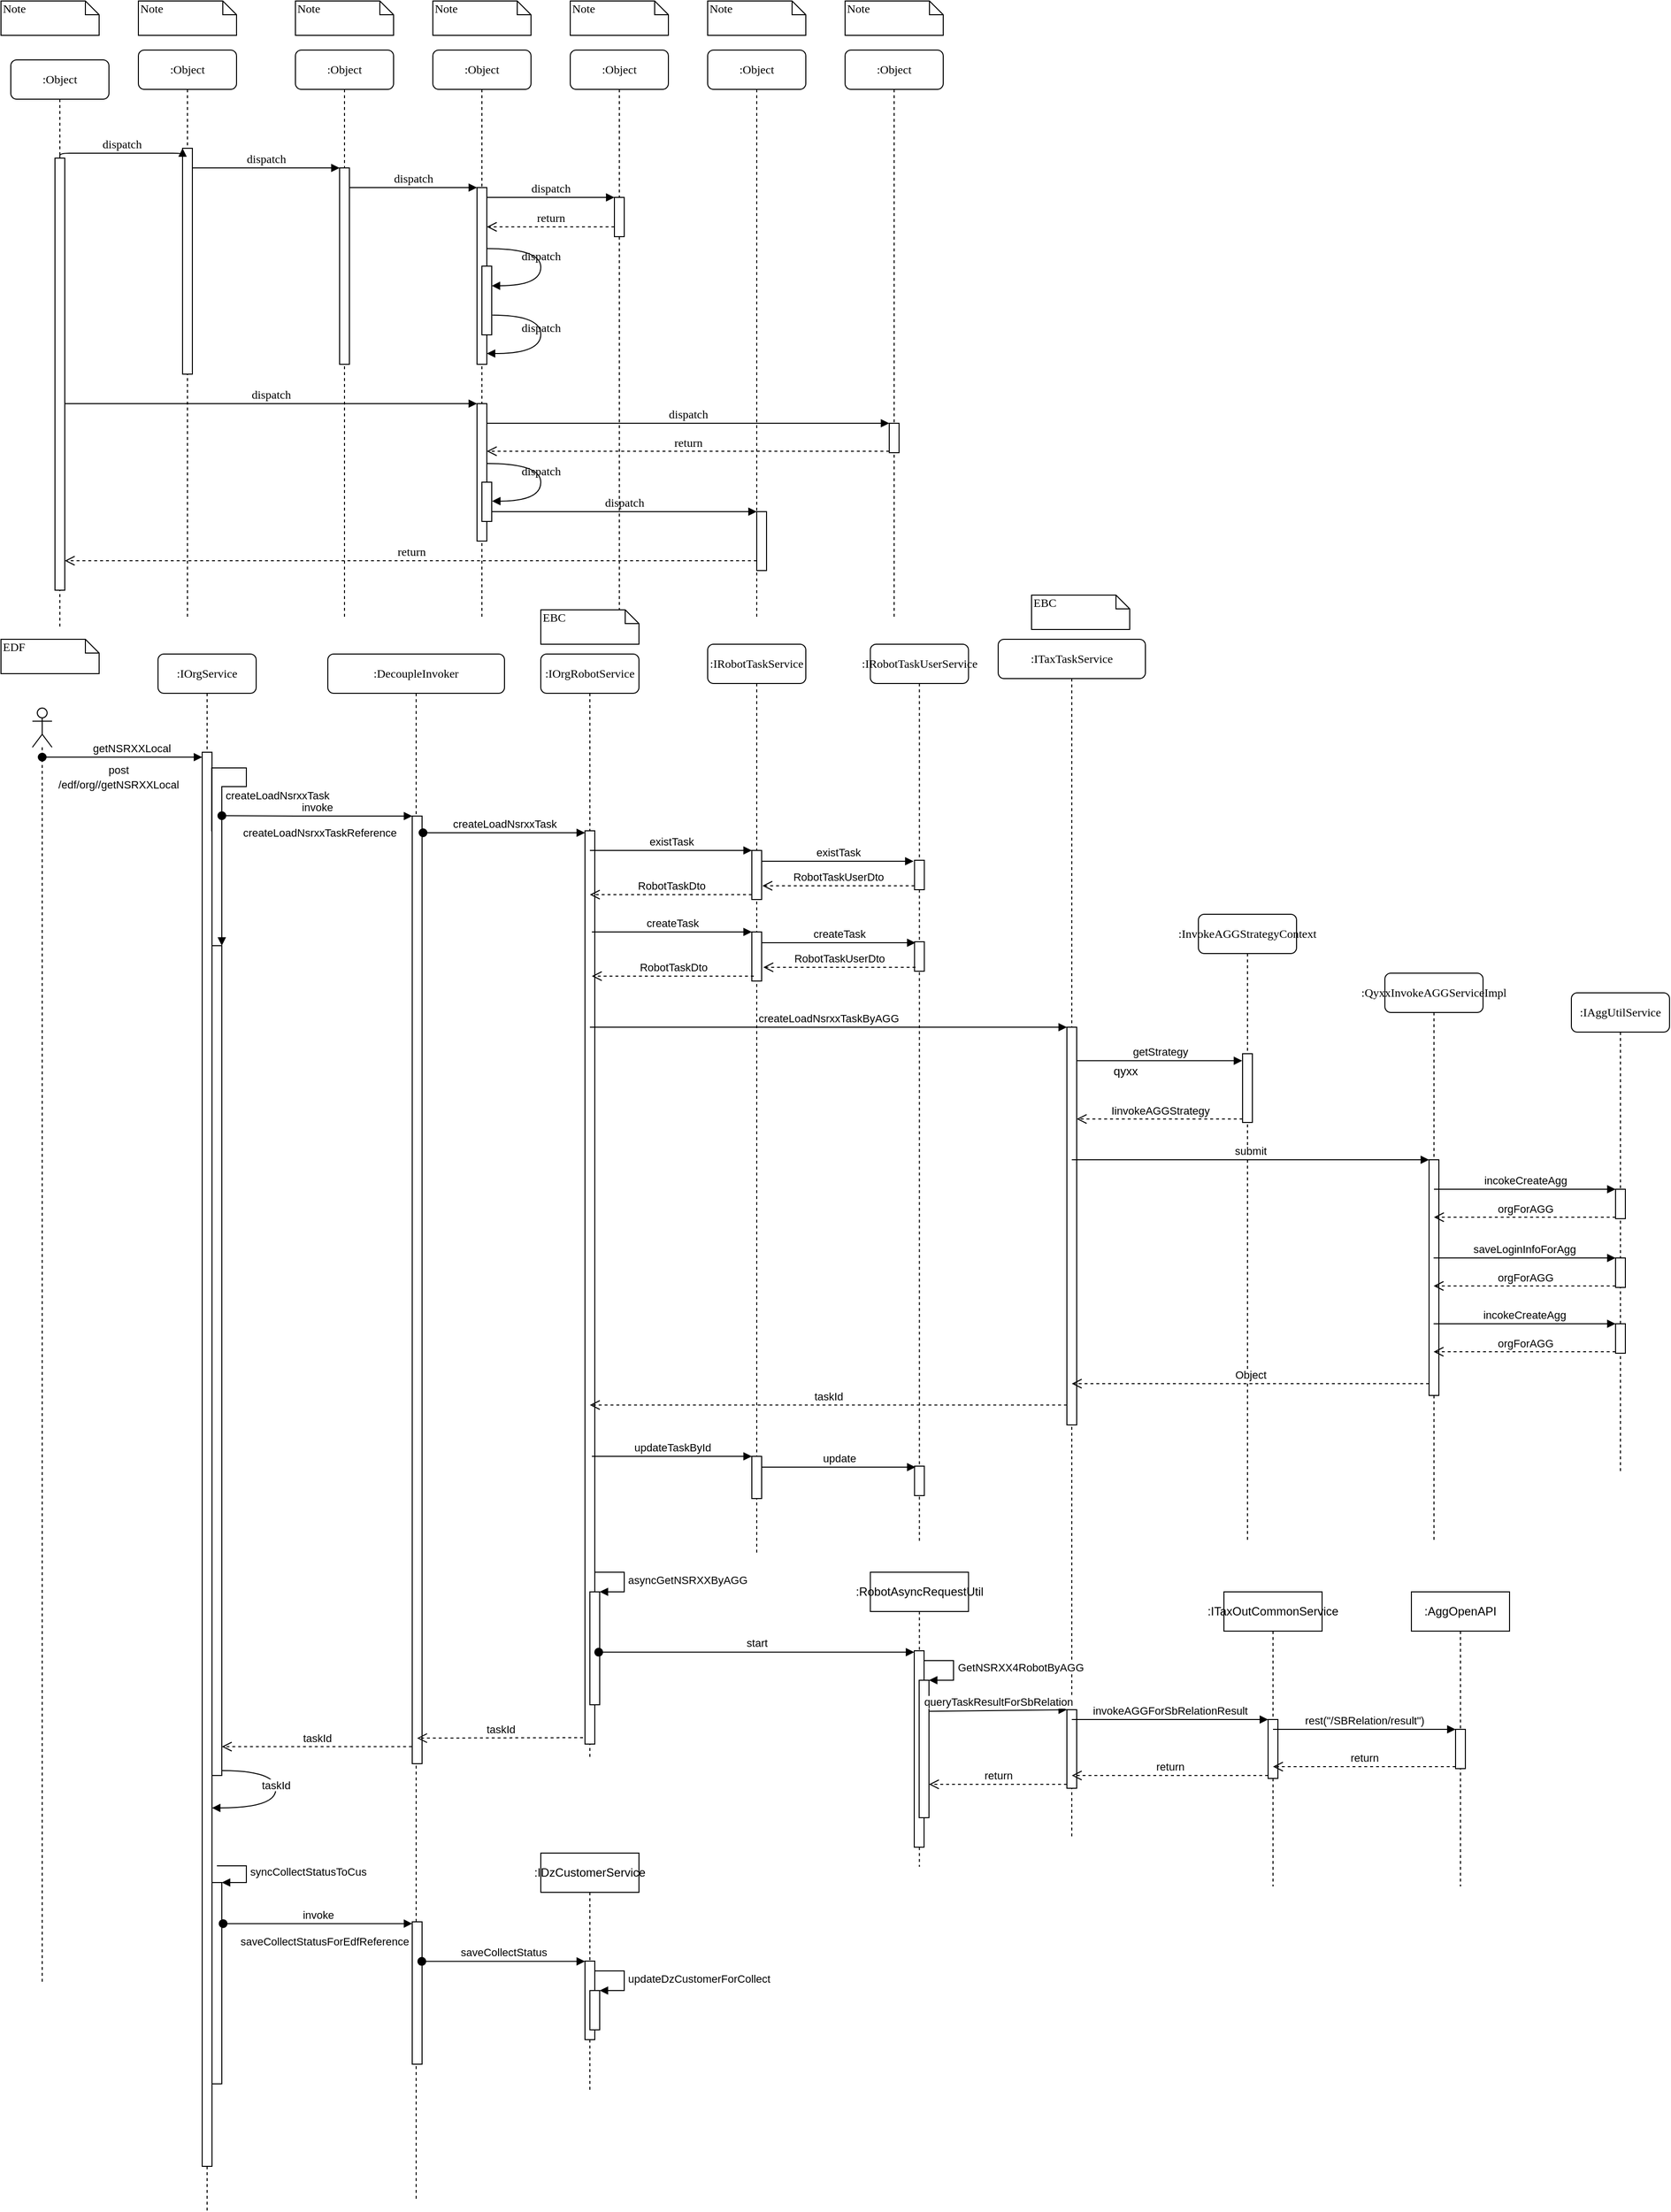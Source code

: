 <mxfile version="16.5.6" type="github">
  <diagram name="Page-1" id="13e1069c-82ec-6db2-03f1-153e76fe0fe0">
    <mxGraphModel dx="621" dy="341" grid="1" gridSize="10" guides="1" tooltips="1" connect="1" arrows="1" fold="1" page="1" pageScale="1" pageWidth="1100" pageHeight="850" background="none" math="0" shadow="0">
      <root>
        <mxCell id="0" />
        <mxCell id="1" parent="0" />
        <mxCell id="7baba1c4bc27f4b0-2" value=":Object" style="shape=umlLifeline;perimeter=lifelinePerimeter;whiteSpace=wrap;html=1;container=1;collapsible=0;recursiveResize=0;outlineConnect=0;rounded=1;shadow=0;comic=0;labelBackgroundColor=none;strokeWidth=1;fontFamily=Verdana;fontSize=12;align=center;" parent="1" vertex="1">
          <mxGeometry x="240" y="80" width="100" height="580" as="geometry" />
        </mxCell>
        <mxCell id="7baba1c4bc27f4b0-10" value="" style="html=1;points=[];perimeter=orthogonalPerimeter;rounded=0;shadow=0;comic=0;labelBackgroundColor=none;strokeWidth=1;fontFamily=Verdana;fontSize=12;align=center;" parent="7baba1c4bc27f4b0-2" vertex="1">
          <mxGeometry x="45" y="100" width="10" height="230" as="geometry" />
        </mxCell>
        <mxCell id="7baba1c4bc27f4b0-3" value=":Object" style="shape=umlLifeline;perimeter=lifelinePerimeter;whiteSpace=wrap;html=1;container=1;collapsible=0;recursiveResize=0;outlineConnect=0;rounded=1;shadow=0;comic=0;labelBackgroundColor=none;strokeWidth=1;fontFamily=Verdana;fontSize=12;align=center;" parent="1" vertex="1">
          <mxGeometry x="400" y="80" width="100" height="580" as="geometry" />
        </mxCell>
        <mxCell id="7baba1c4bc27f4b0-13" value="" style="html=1;points=[];perimeter=orthogonalPerimeter;rounded=0;shadow=0;comic=0;labelBackgroundColor=none;strokeWidth=1;fontFamily=Verdana;fontSize=12;align=center;" parent="7baba1c4bc27f4b0-3" vertex="1">
          <mxGeometry x="45" y="120" width="10" height="200" as="geometry" />
        </mxCell>
        <mxCell id="7baba1c4bc27f4b0-4" value=":Object" style="shape=umlLifeline;perimeter=lifelinePerimeter;whiteSpace=wrap;html=1;container=1;collapsible=0;recursiveResize=0;outlineConnect=0;rounded=1;shadow=0;comic=0;labelBackgroundColor=none;strokeWidth=1;fontFamily=Verdana;fontSize=12;align=center;" parent="1" vertex="1">
          <mxGeometry x="540" y="80" width="100" height="580" as="geometry" />
        </mxCell>
        <mxCell id="7baba1c4bc27f4b0-5" value=":Object" style="shape=umlLifeline;perimeter=lifelinePerimeter;whiteSpace=wrap;html=1;container=1;collapsible=0;recursiveResize=0;outlineConnect=0;rounded=1;shadow=0;comic=0;labelBackgroundColor=none;strokeWidth=1;fontFamily=Verdana;fontSize=12;align=center;" parent="1" vertex="1">
          <mxGeometry x="680" y="80" width="100" height="580" as="geometry" />
        </mxCell>
        <mxCell id="7baba1c4bc27f4b0-6" value=":Object" style="shape=umlLifeline;perimeter=lifelinePerimeter;whiteSpace=wrap;html=1;container=1;collapsible=0;recursiveResize=0;outlineConnect=0;rounded=1;shadow=0;comic=0;labelBackgroundColor=none;strokeWidth=1;fontFamily=Verdana;fontSize=12;align=center;" parent="1" vertex="1">
          <mxGeometry x="820" y="80" width="100" height="580" as="geometry" />
        </mxCell>
        <mxCell id="7baba1c4bc27f4b0-7" value=":Object" style="shape=umlLifeline;perimeter=lifelinePerimeter;whiteSpace=wrap;html=1;container=1;collapsible=0;recursiveResize=0;outlineConnect=0;rounded=1;shadow=0;comic=0;labelBackgroundColor=none;strokeWidth=1;fontFamily=Verdana;fontSize=12;align=center;" parent="1" vertex="1">
          <mxGeometry x="960" y="80" width="100" height="580" as="geometry" />
        </mxCell>
        <mxCell id="7baba1c4bc27f4b0-8" value=":Object" style="shape=umlLifeline;perimeter=lifelinePerimeter;whiteSpace=wrap;html=1;container=1;collapsible=0;recursiveResize=0;outlineConnect=0;rounded=1;shadow=0;comic=0;labelBackgroundColor=none;strokeWidth=1;fontFamily=Verdana;fontSize=12;align=center;" parent="1" vertex="1">
          <mxGeometry x="110" y="90" width="100" height="580" as="geometry" />
        </mxCell>
        <mxCell id="7baba1c4bc27f4b0-9" value="" style="html=1;points=[];perimeter=orthogonalPerimeter;rounded=0;shadow=0;comic=0;labelBackgroundColor=none;strokeWidth=1;fontFamily=Verdana;fontSize=12;align=center;" parent="7baba1c4bc27f4b0-8" vertex="1">
          <mxGeometry x="45" y="100" width="10" height="440" as="geometry" />
        </mxCell>
        <mxCell id="7baba1c4bc27f4b0-16" value="" style="html=1;points=[];perimeter=orthogonalPerimeter;rounded=0;shadow=0;comic=0;labelBackgroundColor=none;strokeWidth=1;fontFamily=Verdana;fontSize=12;align=center;" parent="1" vertex="1">
          <mxGeometry x="585" y="220" width="10" height="180" as="geometry" />
        </mxCell>
        <mxCell id="7baba1c4bc27f4b0-17" value="dispatch" style="html=1;verticalAlign=bottom;endArrow=block;labelBackgroundColor=none;fontFamily=Verdana;fontSize=12;edgeStyle=elbowEdgeStyle;elbow=vertical;" parent="1" source="7baba1c4bc27f4b0-13" target="7baba1c4bc27f4b0-16" edge="1">
          <mxGeometry relative="1" as="geometry">
            <mxPoint x="510" y="220" as="sourcePoint" />
            <Array as="points">
              <mxPoint x="460" y="220" />
            </Array>
          </mxGeometry>
        </mxCell>
        <mxCell id="7baba1c4bc27f4b0-19" value="" style="html=1;points=[];perimeter=orthogonalPerimeter;rounded=0;shadow=0;comic=0;labelBackgroundColor=none;strokeWidth=1;fontFamily=Verdana;fontSize=12;align=center;" parent="1" vertex="1">
          <mxGeometry x="725" y="230" width="10" height="40" as="geometry" />
        </mxCell>
        <mxCell id="7baba1c4bc27f4b0-20" value="dispatch" style="html=1;verticalAlign=bottom;endArrow=block;entryX=0;entryY=0;labelBackgroundColor=none;fontFamily=Verdana;fontSize=12;edgeStyle=elbowEdgeStyle;elbow=vertical;" parent="1" source="7baba1c4bc27f4b0-16" target="7baba1c4bc27f4b0-19" edge="1">
          <mxGeometry relative="1" as="geometry">
            <mxPoint x="650" y="230" as="sourcePoint" />
          </mxGeometry>
        </mxCell>
        <mxCell id="7baba1c4bc27f4b0-21" value="return" style="html=1;verticalAlign=bottom;endArrow=open;dashed=1;endSize=8;labelBackgroundColor=none;fontFamily=Verdana;fontSize=12;edgeStyle=elbowEdgeStyle;elbow=vertical;" parent="1" source="7baba1c4bc27f4b0-19" target="7baba1c4bc27f4b0-16" edge="1">
          <mxGeometry relative="1" as="geometry">
            <mxPoint x="650" y="306" as="targetPoint" />
            <Array as="points">
              <mxPoint x="670" y="260" />
              <mxPoint x="700" y="260" />
            </Array>
          </mxGeometry>
        </mxCell>
        <mxCell id="7baba1c4bc27f4b0-22" value="" style="html=1;points=[];perimeter=orthogonalPerimeter;rounded=0;shadow=0;comic=0;labelBackgroundColor=none;strokeWidth=1;fontFamily=Verdana;fontSize=12;align=center;" parent="1" vertex="1">
          <mxGeometry x="585" y="440" width="10" height="140" as="geometry" />
        </mxCell>
        <mxCell id="7baba1c4bc27f4b0-23" value="dispatch" style="html=1;verticalAlign=bottom;endArrow=block;entryX=0;entryY=0;labelBackgroundColor=none;fontFamily=Verdana;fontSize=12;" parent="1" source="7baba1c4bc27f4b0-9" target="7baba1c4bc27f4b0-22" edge="1">
          <mxGeometry relative="1" as="geometry">
            <mxPoint x="510" y="420" as="sourcePoint" />
          </mxGeometry>
        </mxCell>
        <mxCell id="7baba1c4bc27f4b0-25" value="" style="html=1;points=[];perimeter=orthogonalPerimeter;rounded=0;shadow=0;comic=0;labelBackgroundColor=none;strokeColor=#000000;strokeWidth=1;fillColor=#FFFFFF;fontFamily=Verdana;fontSize=12;fontColor=#000000;align=center;" parent="1" vertex="1">
          <mxGeometry x="1005" y="460" width="10" height="30" as="geometry" />
        </mxCell>
        <mxCell id="7baba1c4bc27f4b0-26" value="dispatch" style="html=1;verticalAlign=bottom;endArrow=block;entryX=0;entryY=0;labelBackgroundColor=none;fontFamily=Verdana;fontSize=12;" parent="1" source="7baba1c4bc27f4b0-22" target="7baba1c4bc27f4b0-25" edge="1">
          <mxGeometry relative="1" as="geometry">
            <mxPoint x="930" y="340" as="sourcePoint" />
          </mxGeometry>
        </mxCell>
        <mxCell id="7baba1c4bc27f4b0-27" value="return" style="html=1;verticalAlign=bottom;endArrow=open;dashed=1;endSize=8;exitX=0;exitY=0.95;labelBackgroundColor=none;fontFamily=Verdana;fontSize=12;" parent="1" source="7baba1c4bc27f4b0-25" target="7baba1c4bc27f4b0-22" edge="1">
          <mxGeometry relative="1" as="geometry">
            <mxPoint x="930" y="416" as="targetPoint" />
          </mxGeometry>
        </mxCell>
        <mxCell id="7baba1c4bc27f4b0-28" value="" style="html=1;points=[];perimeter=orthogonalPerimeter;rounded=0;shadow=0;comic=0;labelBackgroundColor=none;strokeWidth=1;fontFamily=Verdana;fontSize=12;align=center;" parent="1" vertex="1">
          <mxGeometry x="870" y="550" width="10" height="60" as="geometry" />
        </mxCell>
        <mxCell id="7baba1c4bc27f4b0-29" value="dispatch" style="html=1;verticalAlign=bottom;endArrow=block;entryX=0;entryY=0;labelBackgroundColor=none;fontFamily=Verdana;fontSize=12;edgeStyle=elbowEdgeStyle;elbow=vertical;" parent="1" source="7baba1c4bc27f4b0-37" target="7baba1c4bc27f4b0-28" edge="1">
          <mxGeometry relative="1" as="geometry">
            <mxPoint x="800" y="550" as="sourcePoint" />
          </mxGeometry>
        </mxCell>
        <mxCell id="7baba1c4bc27f4b0-30" value="return" style="html=1;verticalAlign=bottom;endArrow=open;dashed=1;endSize=8;labelBackgroundColor=none;fontFamily=Verdana;fontSize=12;edgeStyle=elbowEdgeStyle;elbow=vertical;" parent="1" source="7baba1c4bc27f4b0-28" target="7baba1c4bc27f4b0-9" edge="1">
          <mxGeometry relative="1" as="geometry">
            <mxPoint x="800" y="626" as="targetPoint" />
            <Array as="points">
              <mxPoint x="570" y="600" />
            </Array>
          </mxGeometry>
        </mxCell>
        <mxCell id="7baba1c4bc27f4b0-11" value="dispatch" style="html=1;verticalAlign=bottom;endArrow=block;entryX=0;entryY=0;labelBackgroundColor=none;fontFamily=Verdana;fontSize=12;edgeStyle=elbowEdgeStyle;elbow=vertical;" parent="1" source="7baba1c4bc27f4b0-9" target="7baba1c4bc27f4b0-10" edge="1">
          <mxGeometry relative="1" as="geometry">
            <mxPoint x="220" y="190" as="sourcePoint" />
          </mxGeometry>
        </mxCell>
        <mxCell id="7baba1c4bc27f4b0-14" value="dispatch" style="html=1;verticalAlign=bottom;endArrow=block;entryX=0;entryY=0;labelBackgroundColor=none;fontFamily=Verdana;fontSize=12;edgeStyle=elbowEdgeStyle;elbow=vertical;" parent="1" source="7baba1c4bc27f4b0-10" target="7baba1c4bc27f4b0-13" edge="1">
          <mxGeometry relative="1" as="geometry">
            <mxPoint x="370" y="200" as="sourcePoint" />
          </mxGeometry>
        </mxCell>
        <mxCell id="7baba1c4bc27f4b0-34" value="" style="html=1;points=[];perimeter=orthogonalPerimeter;rounded=0;shadow=0;comic=0;labelBackgroundColor=none;strokeWidth=1;fontFamily=Verdana;fontSize=12;align=center;" parent="1" vertex="1">
          <mxGeometry x="590" y="300" width="10" height="70" as="geometry" />
        </mxCell>
        <mxCell id="7baba1c4bc27f4b0-35" value="dispatch" style="html=1;verticalAlign=bottom;endArrow=block;labelBackgroundColor=none;fontFamily=Verdana;fontSize=12;elbow=vertical;edgeStyle=orthogonalEdgeStyle;curved=1;entryX=1;entryY=0.286;entryPerimeter=0;exitX=1.038;exitY=0.345;exitPerimeter=0;" parent="1" source="7baba1c4bc27f4b0-16" target="7baba1c4bc27f4b0-34" edge="1">
          <mxGeometry relative="1" as="geometry">
            <mxPoint x="465" y="230" as="sourcePoint" />
            <mxPoint x="595" y="230" as="targetPoint" />
            <Array as="points">
              <mxPoint x="650" y="282" />
              <mxPoint x="650" y="320" />
            </Array>
          </mxGeometry>
        </mxCell>
        <mxCell id="7baba1c4bc27f4b0-36" value="dispatch" style="html=1;verticalAlign=bottom;endArrow=block;labelBackgroundColor=none;fontFamily=Verdana;fontSize=12;elbow=vertical;edgeStyle=orthogonalEdgeStyle;curved=1;exitX=1.066;exitY=0.713;exitPerimeter=0;" parent="1" source="7baba1c4bc27f4b0-34" edge="1">
          <mxGeometry relative="1" as="geometry">
            <mxPoint x="610.333" y="350" as="sourcePoint" />
            <mxPoint x="595" y="389" as="targetPoint" />
            <Array as="points">
              <mxPoint x="650" y="350" />
              <mxPoint x="650" y="389" />
            </Array>
          </mxGeometry>
        </mxCell>
        <mxCell id="7baba1c4bc27f4b0-37" value="" style="html=1;points=[];perimeter=orthogonalPerimeter;rounded=0;shadow=0;comic=0;labelBackgroundColor=none;strokeWidth=1;fontFamily=Verdana;fontSize=12;align=center;" parent="1" vertex="1">
          <mxGeometry x="590" y="520" width="10" height="40" as="geometry" />
        </mxCell>
        <mxCell id="7baba1c4bc27f4b0-39" value="dispatch" style="html=1;verticalAlign=bottom;endArrow=block;labelBackgroundColor=none;fontFamily=Verdana;fontSize=12;elbow=vertical;edgeStyle=orthogonalEdgeStyle;curved=1;entryX=1;entryY=0.286;entryPerimeter=0;exitX=1.038;exitY=0.345;exitPerimeter=0;" parent="1" edge="1">
          <mxGeometry relative="1" as="geometry">
            <mxPoint x="595.333" y="501" as="sourcePoint" />
            <mxPoint x="600.333" y="539.333" as="targetPoint" />
            <Array as="points">
              <mxPoint x="650" y="501" />
              <mxPoint x="650" y="539" />
            </Array>
          </mxGeometry>
        </mxCell>
        <mxCell id="7baba1c4bc27f4b0-40" value="Note" style="shape=note;whiteSpace=wrap;html=1;size=14;verticalAlign=top;align=left;spacingTop=-6;rounded=0;shadow=0;comic=0;labelBackgroundColor=none;strokeWidth=1;fontFamily=Verdana;fontSize=12" parent="1" vertex="1">
          <mxGeometry x="100" y="30" width="100" height="35" as="geometry" />
        </mxCell>
        <mxCell id="7baba1c4bc27f4b0-41" value="Note" style="shape=note;whiteSpace=wrap;html=1;size=14;verticalAlign=top;align=left;spacingTop=-6;rounded=0;shadow=0;comic=0;labelBackgroundColor=none;strokeWidth=1;fontFamily=Verdana;fontSize=12" parent="1" vertex="1">
          <mxGeometry x="240" y="30" width="100" height="35" as="geometry" />
        </mxCell>
        <mxCell id="7baba1c4bc27f4b0-42" value="Note" style="shape=note;whiteSpace=wrap;html=1;size=14;verticalAlign=top;align=left;spacingTop=-6;rounded=0;shadow=0;comic=0;labelBackgroundColor=none;strokeWidth=1;fontFamily=Verdana;fontSize=12" parent="1" vertex="1">
          <mxGeometry x="400" y="30" width="100" height="35" as="geometry" />
        </mxCell>
        <mxCell id="7baba1c4bc27f4b0-43" value="Note" style="shape=note;whiteSpace=wrap;html=1;size=14;verticalAlign=top;align=left;spacingTop=-6;rounded=0;shadow=0;comic=0;labelBackgroundColor=none;strokeWidth=1;fontFamily=Verdana;fontSize=12" parent="1" vertex="1">
          <mxGeometry x="540" y="30" width="100" height="35" as="geometry" />
        </mxCell>
        <mxCell id="7baba1c4bc27f4b0-44" value="Note" style="shape=note;whiteSpace=wrap;html=1;size=14;verticalAlign=top;align=left;spacingTop=-6;rounded=0;shadow=0;comic=0;labelBackgroundColor=none;strokeWidth=1;fontFamily=Verdana;fontSize=12" parent="1" vertex="1">
          <mxGeometry x="680" y="30" width="100" height="35" as="geometry" />
        </mxCell>
        <mxCell id="7baba1c4bc27f4b0-45" value="Note" style="shape=note;whiteSpace=wrap;html=1;size=14;verticalAlign=top;align=left;spacingTop=-6;rounded=0;shadow=0;comic=0;labelBackgroundColor=none;strokeWidth=1;fontFamily=Verdana;fontSize=12" parent="1" vertex="1">
          <mxGeometry x="820" y="30" width="100" height="35" as="geometry" />
        </mxCell>
        <mxCell id="7baba1c4bc27f4b0-46" value="Note" style="shape=note;whiteSpace=wrap;html=1;size=14;verticalAlign=top;align=left;spacingTop=-6;rounded=0;shadow=0;comic=0;labelBackgroundColor=none;strokeWidth=1;fontFamily=Verdana;fontSize=12" parent="1" vertex="1">
          <mxGeometry x="960" y="30" width="100" height="35" as="geometry" />
        </mxCell>
        <mxCell id="ivkTq8XfYuDbO7q5Ro5L-1" value=":IOrgService" style="shape=umlLifeline;perimeter=lifelinePerimeter;whiteSpace=wrap;html=1;container=1;collapsible=0;recursiveResize=0;outlineConnect=0;rounded=1;shadow=0;comic=0;labelBackgroundColor=none;strokeWidth=1;fontFamily=Verdana;fontSize=12;align=center;" vertex="1" parent="1">
          <mxGeometry x="260" y="695" width="100" height="1585" as="geometry" />
        </mxCell>
        <mxCell id="ivkTq8XfYuDbO7q5Ro5L-4" value="" style="html=1;points=[];perimeter=orthogonalPerimeter;" vertex="1" parent="ivkTq8XfYuDbO7q5Ro5L-1">
          <mxGeometry x="45" y="100" width="10" height="1440" as="geometry" />
        </mxCell>
        <mxCell id="ivkTq8XfYuDbO7q5Ro5L-6" value="" style="html=1;points=[];perimeter=orthogonalPerimeter;" vertex="1" parent="ivkTq8XfYuDbO7q5Ro5L-1">
          <mxGeometry x="55" y="297" width="10" height="845" as="geometry" />
        </mxCell>
        <mxCell id="ivkTq8XfYuDbO7q5Ro5L-7" value="createLoadNsrxxTask" style="edgeStyle=orthogonalEdgeStyle;html=1;align=left;spacingLeft=2;endArrow=block;rounded=0;entryX=1;entryY=0;exitX=0.967;exitY=0.056;exitDx=0;exitDy=0;exitPerimeter=0;" edge="1" target="ivkTq8XfYuDbO7q5Ro5L-6" parent="ivkTq8XfYuDbO7q5Ro5L-1" source="ivkTq8XfYuDbO7q5Ro5L-4">
          <mxGeometry relative="1" as="geometry">
            <mxPoint x="60" y="115" as="sourcePoint" />
            <Array as="points">
              <mxPoint x="90" y="116" />
              <mxPoint x="90" y="135" />
            </Array>
          </mxGeometry>
        </mxCell>
        <mxCell id="ivkTq8XfYuDbO7q5Ro5L-94" value="&lt;span style=&quot;font-family: &amp;#34;helvetica&amp;#34; ; font-size: 11px ; background-color: rgb(255 , 255 , 255)&quot;&gt;taskId&lt;/span&gt;" style="html=1;verticalAlign=bottom;endArrow=block;labelBackgroundColor=none;fontFamily=Verdana;fontSize=12;elbow=vertical;edgeStyle=orthogonalEdgeStyle;curved=1;" edge="1" parent="ivkTq8XfYuDbO7q5Ro5L-1">
          <mxGeometry relative="1" as="geometry">
            <mxPoint x="65" y="1137.048" as="sourcePoint" />
            <mxPoint x="55" y="1175.048" as="targetPoint" />
            <Array as="points">
              <mxPoint x="120" y="1137" />
              <mxPoint x="120" y="1175" />
            </Array>
          </mxGeometry>
        </mxCell>
        <mxCell id="ivkTq8XfYuDbO7q5Ro5L-96" value="" style="html=1;points=[];perimeter=orthogonalPerimeter;" vertex="1" parent="ivkTq8XfYuDbO7q5Ro5L-1">
          <mxGeometry x="55" y="1251" width="10" height="205" as="geometry" />
        </mxCell>
        <mxCell id="ivkTq8XfYuDbO7q5Ro5L-97" value="syncCollectStatusToCus" style="edgeStyle=orthogonalEdgeStyle;html=1;align=left;spacingLeft=2;endArrow=block;rounded=0;entryX=1;entryY=0;" edge="1" target="ivkTq8XfYuDbO7q5Ro5L-96" parent="ivkTq8XfYuDbO7q5Ro5L-1">
          <mxGeometry relative="1" as="geometry">
            <mxPoint x="60" y="1234" as="sourcePoint" />
            <Array as="points">
              <mxPoint x="90" y="1234" />
              <mxPoint x="90" y="1251" />
            </Array>
          </mxGeometry>
        </mxCell>
        <mxCell id="ivkTq8XfYuDbO7q5Ro5L-3" value="" style="shape=umlLifeline;participant=umlActor;perimeter=lifelinePerimeter;whiteSpace=wrap;html=1;container=1;collapsible=0;recursiveResize=0;verticalAlign=top;spacingTop=36;outlineConnect=0;" vertex="1" parent="1">
          <mxGeometry x="132" y="750" width="20" height="1300" as="geometry" />
        </mxCell>
        <mxCell id="ivkTq8XfYuDbO7q5Ro5L-5" value="&lt;span style=&quot;font-size: 11px&quot;&gt;getNSRXXLocal&lt;/span&gt;" style="html=1;verticalAlign=bottom;startArrow=oval;endArrow=block;startSize=8;rounded=0;" edge="1" target="ivkTq8XfYuDbO7q5Ro5L-4" parent="1" source="ivkTq8XfYuDbO7q5Ro5L-3">
          <mxGeometry x="0.106" relative="1" as="geometry">
            <mxPoint x="245" y="795" as="sourcePoint" />
            <Array as="points">
              <mxPoint x="250" y="800" />
            </Array>
            <mxPoint x="1" as="offset" />
          </mxGeometry>
        </mxCell>
        <mxCell id="ivkTq8XfYuDbO7q5Ro5L-10" value=":DecoupleInvoker" style="shape=umlLifeline;perimeter=lifelinePerimeter;whiteSpace=wrap;html=1;container=1;collapsible=0;recursiveResize=0;outlineConnect=0;rounded=1;shadow=0;comic=0;labelBackgroundColor=none;strokeWidth=1;fontFamily=Verdana;fontSize=12;align=center;" vertex="1" parent="1">
          <mxGeometry x="433" y="695" width="180" height="1575" as="geometry" />
        </mxCell>
        <mxCell id="ivkTq8XfYuDbO7q5Ro5L-14" value="" style="html=1;points=[];perimeter=orthogonalPerimeter;" vertex="1" parent="ivkTq8XfYuDbO7q5Ro5L-10">
          <mxGeometry x="86" y="165" width="10" height="965" as="geometry" />
        </mxCell>
        <mxCell id="ivkTq8XfYuDbO7q5Ro5L-17" value="&lt;span style=&quot;font-family: &amp;#34;helvetica&amp;#34; ; font-size: 11px ; background-color: rgb(255 , 255 , 255)&quot;&gt;createLoadNsrxxTaskReference&lt;/span&gt;" style="text;html=1;strokeColor=none;fillColor=none;align=center;verticalAlign=middle;whiteSpace=wrap;rounded=0;" vertex="1" parent="ivkTq8XfYuDbO7q5Ro5L-10">
          <mxGeometry x="-38" y="172" width="60" height="20" as="geometry" />
        </mxCell>
        <mxCell id="ivkTq8XfYuDbO7q5Ro5L-103" value="" style="html=1;points=[];perimeter=orthogonalPerimeter;" vertex="1" parent="ivkTq8XfYuDbO7q5Ro5L-10">
          <mxGeometry x="86" y="1291" width="10" height="145" as="geometry" />
        </mxCell>
        <mxCell id="ivkTq8XfYuDbO7q5Ro5L-15" value="invoke" style="html=1;verticalAlign=bottom;startArrow=oval;endArrow=block;startSize=8;rounded=0;exitX=1.004;exitY=0.157;exitDx=0;exitDy=0;exitPerimeter=0;" edge="1" target="ivkTq8XfYuDbO7q5Ro5L-14" parent="1">
          <mxGeometry relative="1" as="geometry">
            <mxPoint x="325.04" y="859.625" as="sourcePoint" />
            <Array as="points">
              <mxPoint x="400" y="860" />
            </Array>
          </mxGeometry>
        </mxCell>
        <mxCell id="ivkTq8XfYuDbO7q5Ro5L-19" value="&lt;span style=&quot;font-family: &amp;#34;helvetica&amp;#34; ; font-size: 11px ; background-color: rgb(255 , 255 , 255)&quot;&gt;post /edf/org//getNSRXXLocal&lt;/span&gt;" style="text;html=1;strokeColor=none;fillColor=none;align=center;verticalAlign=middle;whiteSpace=wrap;rounded=0;" vertex="1" parent="1">
          <mxGeometry x="190" y="810" width="60" height="20" as="geometry" />
        </mxCell>
        <mxCell id="ivkTq8XfYuDbO7q5Ro5L-20" value="EDF" style="shape=note;whiteSpace=wrap;html=1;size=14;verticalAlign=top;align=left;spacingTop=-6;rounded=0;shadow=0;comic=0;labelBackgroundColor=none;strokeWidth=1;fontFamily=Verdana;fontSize=12" vertex="1" parent="1">
          <mxGeometry x="100" y="680" width="100" height="35" as="geometry" />
        </mxCell>
        <mxCell id="ivkTq8XfYuDbO7q5Ro5L-21" value=":IOrgRobotService" style="shape=umlLifeline;perimeter=lifelinePerimeter;whiteSpace=wrap;html=1;container=1;collapsible=0;recursiveResize=0;outlineConnect=0;rounded=1;shadow=0;comic=0;labelBackgroundColor=none;strokeWidth=1;fontFamily=Verdana;fontSize=12;align=center;" vertex="1" parent="1">
          <mxGeometry x="650" y="695" width="100" height="1125" as="geometry" />
        </mxCell>
        <mxCell id="ivkTq8XfYuDbO7q5Ro5L-25" value="" style="html=1;points=[];perimeter=orthogonalPerimeter;" vertex="1" parent="ivkTq8XfYuDbO7q5Ro5L-21">
          <mxGeometry x="45" y="180" width="10" height="930" as="geometry" />
        </mxCell>
        <mxCell id="ivkTq8XfYuDbO7q5Ro5L-112" value="" style="html=1;points=[];perimeter=orthogonalPerimeter;" vertex="1" parent="ivkTq8XfYuDbO7q5Ro5L-21">
          <mxGeometry x="50" y="955" width="10" height="115" as="geometry" />
        </mxCell>
        <mxCell id="ivkTq8XfYuDbO7q5Ro5L-113" value="asyncGetNSRXXByAGG" style="edgeStyle=orthogonalEdgeStyle;html=1;align=left;spacingLeft=2;endArrow=block;rounded=0;entryX=1;entryY=0;" edge="1" target="ivkTq8XfYuDbO7q5Ro5L-112" parent="ivkTq8XfYuDbO7q5Ro5L-21">
          <mxGeometry relative="1" as="geometry">
            <mxPoint x="55" y="935" as="sourcePoint" />
            <Array as="points">
              <mxPoint x="85" y="935" />
            </Array>
          </mxGeometry>
        </mxCell>
        <mxCell id="ivkTq8XfYuDbO7q5Ro5L-24" value="EBC" style="shape=note;whiteSpace=wrap;html=1;size=14;verticalAlign=top;align=left;spacingTop=-6;rounded=0;shadow=0;comic=0;labelBackgroundColor=none;strokeWidth=1;fontFamily=Verdana;fontSize=12" vertex="1" parent="1">
          <mxGeometry x="650" y="650" width="100" height="35" as="geometry" />
        </mxCell>
        <mxCell id="ivkTq8XfYuDbO7q5Ro5L-26" value="createLoadNsrxxTask" style="html=1;verticalAlign=bottom;startArrow=oval;endArrow=block;startSize=8;rounded=0;" edge="1" parent="1">
          <mxGeometry relative="1" as="geometry">
            <mxPoint x="530" y="877" as="sourcePoint" />
            <mxPoint x="695" y="877" as="targetPoint" />
          </mxGeometry>
        </mxCell>
        <mxCell id="ivkTq8XfYuDbO7q5Ro5L-27" value=":IRobotTaskService" style="shape=umlLifeline;perimeter=lifelinePerimeter;whiteSpace=wrap;html=1;container=1;collapsible=0;recursiveResize=0;outlineConnect=0;rounded=1;shadow=0;comic=0;labelBackgroundColor=none;strokeWidth=1;fontFamily=Verdana;fontSize=12;align=center;" vertex="1" parent="1">
          <mxGeometry x="820" y="685" width="100" height="925" as="geometry" />
        </mxCell>
        <mxCell id="ivkTq8XfYuDbO7q5Ro5L-29" value="" style="html=1;points=[];perimeter=orthogonalPerimeter;" vertex="1" parent="ivkTq8XfYuDbO7q5Ro5L-27">
          <mxGeometry x="45" y="210" width="10" height="50" as="geometry" />
        </mxCell>
        <mxCell id="ivkTq8XfYuDbO7q5Ro5L-31" value="RobotTaskDto" style="html=1;verticalAlign=bottom;endArrow=open;dashed=1;endSize=8;exitX=0;exitY=0.95;rounded=0;" edge="1" parent="ivkTq8XfYuDbO7q5Ro5L-27">
          <mxGeometry relative="1" as="geometry">
            <mxPoint x="-120" y="255" as="targetPoint" />
            <mxPoint x="45" y="255" as="sourcePoint" />
          </mxGeometry>
        </mxCell>
        <mxCell id="ivkTq8XfYuDbO7q5Ro5L-40" value="" style="html=1;points=[];perimeter=orthogonalPerimeter;" vertex="1" parent="ivkTq8XfYuDbO7q5Ro5L-27">
          <mxGeometry x="45" y="293" width="10" height="50" as="geometry" />
        </mxCell>
        <mxCell id="ivkTq8XfYuDbO7q5Ro5L-30" value="existTask" style="html=1;verticalAlign=bottom;endArrow=block;entryX=0;entryY=0;rounded=0;" edge="1" target="ivkTq8XfYuDbO7q5Ro5L-29" parent="1">
          <mxGeometry relative="1" as="geometry">
            <mxPoint x="700" y="895" as="sourcePoint" />
          </mxGeometry>
        </mxCell>
        <mxCell id="ivkTq8XfYuDbO7q5Ro5L-32" value=":IRobotTaskUserService" style="shape=umlLifeline;perimeter=lifelinePerimeter;whiteSpace=wrap;html=1;container=1;collapsible=0;recursiveResize=0;outlineConnect=0;rounded=1;shadow=0;comic=0;labelBackgroundColor=none;strokeWidth=1;fontFamily=Verdana;fontSize=12;align=center;" vertex="1" parent="1">
          <mxGeometry x="985.74" y="685" width="100" height="915" as="geometry" />
        </mxCell>
        <mxCell id="ivkTq8XfYuDbO7q5Ro5L-33" value="" style="html=1;points=[];perimeter=orthogonalPerimeter;" vertex="1" parent="ivkTq8XfYuDbO7q5Ro5L-32">
          <mxGeometry x="45" y="220" width="10" height="30" as="geometry" />
        </mxCell>
        <mxCell id="ivkTq8XfYuDbO7q5Ro5L-34" value="RobotTaskUserDto" style="html=1;verticalAlign=bottom;endArrow=open;dashed=1;endSize=8;exitX=0;exitY=0.95;rounded=0;entryX=0.944;entryY=0.813;entryDx=0;entryDy=0;entryPerimeter=0;" edge="1" parent="ivkTq8XfYuDbO7q5Ro5L-32">
          <mxGeometry relative="1" as="geometry">
            <mxPoint x="-110" y="246" as="targetPoint" />
            <mxPoint x="45" y="246" as="sourcePoint" />
          </mxGeometry>
        </mxCell>
        <mxCell id="ivkTq8XfYuDbO7q5Ro5L-43" value="" style="html=1;points=[];perimeter=orthogonalPerimeter;" vertex="1" parent="ivkTq8XfYuDbO7q5Ro5L-32">
          <mxGeometry x="45" y="303" width="10" height="30" as="geometry" />
        </mxCell>
        <mxCell id="ivkTq8XfYuDbO7q5Ro5L-86" value="" style="html=1;points=[];perimeter=orthogonalPerimeter;" vertex="1" parent="ivkTq8XfYuDbO7q5Ro5L-32">
          <mxGeometry x="-120.74" y="827" width="10" height="43" as="geometry" />
        </mxCell>
        <mxCell id="ivkTq8XfYuDbO7q5Ro5L-87" value="" style="html=1;points=[];perimeter=orthogonalPerimeter;" vertex="1" parent="ivkTq8XfYuDbO7q5Ro5L-32">
          <mxGeometry x="45" y="837" width="10" height="30" as="geometry" />
        </mxCell>
        <mxCell id="ivkTq8XfYuDbO7q5Ro5L-89" value="updateTaskById" style="html=1;verticalAlign=bottom;endArrow=block;entryX=0;entryY=0;rounded=0;" edge="1" parent="ivkTq8XfYuDbO7q5Ro5L-32" target="ivkTq8XfYuDbO7q5Ro5L-86">
          <mxGeometry relative="1" as="geometry">
            <mxPoint x="-283.74" y="827" as="sourcePoint" />
          </mxGeometry>
        </mxCell>
        <mxCell id="ivkTq8XfYuDbO7q5Ro5L-91" value="update" style="html=1;verticalAlign=bottom;endArrow=block;entryX=0;entryY=0;rounded=0;" edge="1" parent="ivkTq8XfYuDbO7q5Ro5L-32" source="ivkTq8XfYuDbO7q5Ro5L-86">
          <mxGeometry relative="1" as="geometry">
            <mxPoint x="-103.74" y="838" as="sourcePoint" />
            <mxPoint x="46.0" y="838" as="targetPoint" />
          </mxGeometry>
        </mxCell>
        <mxCell id="ivkTq8XfYuDbO7q5Ro5L-35" value="existTask" style="html=1;verticalAlign=bottom;endArrow=block;entryX=0;entryY=0;rounded=0;" edge="1" parent="1" source="ivkTq8XfYuDbO7q5Ro5L-29">
          <mxGeometry relative="1" as="geometry">
            <mxPoint x="880" y="906" as="sourcePoint" />
            <mxPoint x="1029.74" y="906" as="targetPoint" />
          </mxGeometry>
        </mxCell>
        <mxCell id="ivkTq8XfYuDbO7q5Ro5L-41" value="RobotTaskDto" style="html=1;verticalAlign=bottom;endArrow=open;dashed=1;endSize=8;exitX=0;exitY=0.95;rounded=0;" edge="1" parent="1">
          <mxGeometry relative="1" as="geometry">
            <mxPoint x="702" y="1023" as="targetPoint" />
            <mxPoint x="867" y="1023" as="sourcePoint" />
          </mxGeometry>
        </mxCell>
        <mxCell id="ivkTq8XfYuDbO7q5Ro5L-42" value="createTask" style="html=1;verticalAlign=bottom;endArrow=block;entryX=0;entryY=0;rounded=0;" edge="1" parent="1" target="ivkTq8XfYuDbO7q5Ro5L-40">
          <mxGeometry relative="1" as="geometry">
            <mxPoint x="702" y="978" as="sourcePoint" />
          </mxGeometry>
        </mxCell>
        <mxCell id="ivkTq8XfYuDbO7q5Ro5L-44" value="RobotTaskUserDto" style="html=1;verticalAlign=bottom;endArrow=open;dashed=1;endSize=8;exitX=0;exitY=0.95;rounded=0;entryX=0.944;entryY=0.813;entryDx=0;entryDy=0;entryPerimeter=0;" edge="1" parent="1">
          <mxGeometry relative="1" as="geometry">
            <mxPoint x="876.74" y="1014" as="targetPoint" />
            <mxPoint x="1031.74" y="1014" as="sourcePoint" />
          </mxGeometry>
        </mxCell>
        <mxCell id="ivkTq8XfYuDbO7q5Ro5L-45" value="createTask" style="html=1;verticalAlign=bottom;endArrow=block;entryX=0;entryY=0;rounded=0;" edge="1" parent="1" source="ivkTq8XfYuDbO7q5Ro5L-40">
          <mxGeometry relative="1" as="geometry">
            <mxPoint x="882" y="989" as="sourcePoint" />
            <mxPoint x="1031.74" y="989" as="targetPoint" />
          </mxGeometry>
        </mxCell>
        <mxCell id="ivkTq8XfYuDbO7q5Ro5L-46" value=":ITaxTaskService" style="shape=umlLifeline;perimeter=lifelinePerimeter;whiteSpace=wrap;html=1;container=1;collapsible=0;recursiveResize=0;outlineConnect=0;rounded=1;shadow=0;comic=0;labelBackgroundColor=none;strokeWidth=1;fontFamily=Verdana;fontSize=12;align=center;" vertex="1" parent="1">
          <mxGeometry x="1116" y="680" width="150" height="1220" as="geometry" />
        </mxCell>
        <mxCell id="ivkTq8XfYuDbO7q5Ro5L-51" value="" style="html=1;points=[];perimeter=orthogonalPerimeter;" vertex="1" parent="ivkTq8XfYuDbO7q5Ro5L-46">
          <mxGeometry x="70" y="395" width="10" height="405" as="geometry" />
        </mxCell>
        <mxCell id="ivkTq8XfYuDbO7q5Ro5L-65" value="qyxx" style="text;html=1;strokeColor=none;fillColor=none;align=center;verticalAlign=middle;whiteSpace=wrap;rounded=0;" vertex="1" parent="ivkTq8XfYuDbO7q5Ro5L-46">
          <mxGeometry x="100" y="430" width="60" height="20" as="geometry" />
        </mxCell>
        <mxCell id="ivkTq8XfYuDbO7q5Ro5L-122" value="" style="html=1;points=[];perimeter=orthogonalPerimeter;" vertex="1" parent="ivkTq8XfYuDbO7q5Ro5L-46">
          <mxGeometry x="70" y="1090" width="10" height="80" as="geometry" />
        </mxCell>
        <mxCell id="ivkTq8XfYuDbO7q5Ro5L-52" value="createLoadNsrxxTaskByAGG" style="html=1;verticalAlign=bottom;endArrow=block;entryX=0;entryY=0;rounded=0;" edge="1" target="ivkTq8XfYuDbO7q5Ro5L-51" parent="1" source="ivkTq8XfYuDbO7q5Ro5L-21">
          <mxGeometry relative="1" as="geometry">
            <mxPoint x="1125" y="1075" as="sourcePoint" />
          </mxGeometry>
        </mxCell>
        <mxCell id="ivkTq8XfYuDbO7q5Ro5L-53" value="taskId" style="html=1;verticalAlign=bottom;endArrow=open;dashed=1;endSize=8;exitX=0;exitY=0.95;rounded=0;" edge="1" source="ivkTq8XfYuDbO7q5Ro5L-51" parent="1" target="ivkTq8XfYuDbO7q5Ro5L-21">
          <mxGeometry relative="1" as="geometry">
            <mxPoint x="1125" y="1151" as="targetPoint" />
          </mxGeometry>
        </mxCell>
        <mxCell id="ivkTq8XfYuDbO7q5Ro5L-54" value="EBC" style="shape=note;whiteSpace=wrap;html=1;size=14;verticalAlign=top;align=left;spacingTop=-6;rounded=0;shadow=0;comic=0;labelBackgroundColor=none;strokeWidth=1;fontFamily=Verdana;fontSize=12" vertex="1" parent="1">
          <mxGeometry x="1150" y="635" width="100" height="35" as="geometry" />
        </mxCell>
        <mxCell id="ivkTq8XfYuDbO7q5Ro5L-55" value=":InvokeAGGStrategyContext" style="shape=umlLifeline;perimeter=lifelinePerimeter;whiteSpace=wrap;html=1;container=1;collapsible=0;recursiveResize=0;outlineConnect=0;rounded=1;shadow=0;comic=0;labelBackgroundColor=none;strokeWidth=1;fontFamily=Verdana;fontSize=12;align=center;" vertex="1" parent="1">
          <mxGeometry x="1320" y="960" width="100" height="640" as="geometry" />
        </mxCell>
        <mxCell id="ivkTq8XfYuDbO7q5Ro5L-60" value="" style="html=1;points=[];perimeter=orthogonalPerimeter;" vertex="1" parent="ivkTq8XfYuDbO7q5Ro5L-55">
          <mxGeometry x="45" y="142" width="10" height="70" as="geometry" />
        </mxCell>
        <mxCell id="ivkTq8XfYuDbO7q5Ro5L-62" value="IinvokeAGGStrategy" style="html=1;verticalAlign=bottom;endArrow=open;dashed=1;endSize=8;exitX=0;exitY=0.95;rounded=0;" edge="1" source="ivkTq8XfYuDbO7q5Ro5L-60" parent="1" target="ivkTq8XfYuDbO7q5Ro5L-51">
          <mxGeometry relative="1" as="geometry">
            <mxPoint x="1210" y="1176" as="targetPoint" />
          </mxGeometry>
        </mxCell>
        <mxCell id="ivkTq8XfYuDbO7q5Ro5L-61" value="getStrategy" style="html=1;verticalAlign=bottom;endArrow=block;rounded=0;entryX=-0.043;entryY=0.102;entryDx=0;entryDy=0;entryPerimeter=0;" edge="1" target="ivkTq8XfYuDbO7q5Ro5L-60" parent="1" source="ivkTq8XfYuDbO7q5Ro5L-51">
          <mxGeometry relative="1" as="geometry">
            <mxPoint x="1220" y="1090" as="sourcePoint" />
            <mxPoint x="1365" y="1090" as="targetPoint" />
          </mxGeometry>
        </mxCell>
        <mxCell id="ivkTq8XfYuDbO7q5Ro5L-63" value=":QyxxInvokeAGGServiceImpl" style="shape=umlLifeline;perimeter=lifelinePerimeter;whiteSpace=wrap;html=1;container=1;collapsible=0;recursiveResize=0;outlineConnect=0;rounded=1;shadow=0;comic=0;labelBackgroundColor=none;strokeWidth=1;fontFamily=Verdana;fontSize=12;align=center;" vertex="1" parent="1">
          <mxGeometry x="1510" y="1020" width="100" height="580" as="geometry" />
        </mxCell>
        <mxCell id="ivkTq8XfYuDbO7q5Ro5L-66" value="" style="html=1;points=[];perimeter=orthogonalPerimeter;" vertex="1" parent="ivkTq8XfYuDbO7q5Ro5L-63">
          <mxGeometry x="45" y="190" width="10" height="240" as="geometry" />
        </mxCell>
        <mxCell id="ivkTq8XfYuDbO7q5Ro5L-67" value="submit&lt;span&gt;	&lt;/span&gt;" style="html=1;verticalAlign=bottom;endArrow=block;entryX=0;entryY=0;rounded=0;" edge="1" target="ivkTq8XfYuDbO7q5Ro5L-66" parent="1" source="ivkTq8XfYuDbO7q5Ro5L-46">
          <mxGeometry relative="1" as="geometry">
            <mxPoint x="1485" y="1210" as="sourcePoint" />
          </mxGeometry>
        </mxCell>
        <mxCell id="ivkTq8XfYuDbO7q5Ro5L-68" value="Object" style="html=1;verticalAlign=bottom;endArrow=open;dashed=1;endSize=8;exitX=0;exitY=0.95;rounded=0;" edge="1" source="ivkTq8XfYuDbO7q5Ro5L-66" parent="1" target="ivkTq8XfYuDbO7q5Ro5L-46">
          <mxGeometry relative="1" as="geometry">
            <mxPoint x="1485" y="1286" as="targetPoint" />
          </mxGeometry>
        </mxCell>
        <mxCell id="ivkTq8XfYuDbO7q5Ro5L-69" value=":IAggUtilService" style="shape=umlLifeline;perimeter=lifelinePerimeter;whiteSpace=wrap;html=1;container=1;collapsible=0;recursiveResize=0;outlineConnect=0;rounded=1;shadow=0;comic=0;labelBackgroundColor=none;strokeWidth=1;fontFamily=Verdana;fontSize=12;align=center;" vertex="1" parent="1">
          <mxGeometry x="1700" y="1040" width="100" height="490" as="geometry" />
        </mxCell>
        <mxCell id="ivkTq8XfYuDbO7q5Ro5L-77" value="" style="html=1;points=[];perimeter=orthogonalPerimeter;" vertex="1" parent="ivkTq8XfYuDbO7q5Ro5L-69">
          <mxGeometry x="45" y="200" width="10" height="30" as="geometry" />
        </mxCell>
        <mxCell id="ivkTq8XfYuDbO7q5Ro5L-80" value="" style="html=1;points=[];perimeter=orthogonalPerimeter;" vertex="1" parent="ivkTq8XfYuDbO7q5Ro5L-69">
          <mxGeometry x="45" y="270" width="10" height="30" as="geometry" />
        </mxCell>
        <mxCell id="ivkTq8XfYuDbO7q5Ro5L-81" value="saveLoginInfoForAgg" style="html=1;verticalAlign=bottom;endArrow=block;entryX=0;entryY=0;rounded=0;" edge="1" parent="ivkTq8XfYuDbO7q5Ro5L-69" target="ivkTq8XfYuDbO7q5Ro5L-80">
          <mxGeometry relative="1" as="geometry">
            <mxPoint x="-140.37" y="270" as="sourcePoint" />
          </mxGeometry>
        </mxCell>
        <mxCell id="ivkTq8XfYuDbO7q5Ro5L-82" value="orgForAGG" style="html=1;verticalAlign=bottom;endArrow=open;dashed=1;endSize=8;exitX=0;exitY=0.95;rounded=0;" edge="1" parent="ivkTq8XfYuDbO7q5Ro5L-69" source="ivkTq8XfYuDbO7q5Ro5L-80">
          <mxGeometry relative="1" as="geometry">
            <mxPoint x="-140.37" y="298.5" as="targetPoint" />
          </mxGeometry>
        </mxCell>
        <mxCell id="ivkTq8XfYuDbO7q5Ro5L-83" value="" style="html=1;points=[];perimeter=orthogonalPerimeter;" vertex="1" parent="ivkTq8XfYuDbO7q5Ro5L-69">
          <mxGeometry x="45" y="337" width="10" height="30" as="geometry" />
        </mxCell>
        <mxCell id="ivkTq8XfYuDbO7q5Ro5L-84" value="incokeCreateAgg" style="html=1;verticalAlign=bottom;endArrow=block;entryX=0;entryY=0;rounded=0;" edge="1" parent="ivkTq8XfYuDbO7q5Ro5L-69" target="ivkTq8XfYuDbO7q5Ro5L-83">
          <mxGeometry relative="1" as="geometry">
            <mxPoint x="-140.37" y="337" as="sourcePoint" />
          </mxGeometry>
        </mxCell>
        <mxCell id="ivkTq8XfYuDbO7q5Ro5L-85" value="orgForAGG" style="html=1;verticalAlign=bottom;endArrow=open;dashed=1;endSize=8;exitX=0;exitY=0.95;rounded=0;" edge="1" parent="ivkTq8XfYuDbO7q5Ro5L-69" source="ivkTq8XfYuDbO7q5Ro5L-83">
          <mxGeometry relative="1" as="geometry">
            <mxPoint x="-140.37" y="365.5" as="targetPoint" />
          </mxGeometry>
        </mxCell>
        <mxCell id="ivkTq8XfYuDbO7q5Ro5L-78" value="incokeCreateAgg" style="html=1;verticalAlign=bottom;endArrow=block;entryX=0;entryY=0;rounded=0;" edge="1" target="ivkTq8XfYuDbO7q5Ro5L-77" parent="1" source="ivkTq8XfYuDbO7q5Ro5L-63">
          <mxGeometry relative="1" as="geometry">
            <mxPoint x="1610" y="1240" as="sourcePoint" />
          </mxGeometry>
        </mxCell>
        <mxCell id="ivkTq8XfYuDbO7q5Ro5L-79" value="orgForAGG" style="html=1;verticalAlign=bottom;endArrow=open;dashed=1;endSize=8;exitX=0;exitY=0.95;rounded=0;" edge="1" source="ivkTq8XfYuDbO7q5Ro5L-77" parent="1" target="ivkTq8XfYuDbO7q5Ro5L-63">
          <mxGeometry relative="1" as="geometry">
            <mxPoint x="1675" y="1316" as="targetPoint" />
          </mxGeometry>
        </mxCell>
        <mxCell id="ivkTq8XfYuDbO7q5Ro5L-92" value="taskId" style="html=1;verticalAlign=bottom;endArrow=open;dashed=1;endSize=8;rounded=0;exitX=-0.2;exitY=0.993;exitDx=0;exitDy=0;exitPerimeter=0;entryX=0.5;entryY=0.973;entryDx=0;entryDy=0;entryPerimeter=0;" edge="1" parent="1" source="ivkTq8XfYuDbO7q5Ro5L-25" target="ivkTq8XfYuDbO7q5Ro5L-14">
          <mxGeometry relative="1" as="geometry">
            <mxPoint x="524" y="1749" as="targetPoint" />
            <mxPoint x="695.29" y="1571.08" as="sourcePoint" />
          </mxGeometry>
        </mxCell>
        <mxCell id="ivkTq8XfYuDbO7q5Ro5L-93" value="taskId" style="html=1;verticalAlign=bottom;endArrow=open;dashed=1;endSize=8;rounded=0;exitX=-0.029;exitY=0.982;exitDx=0;exitDy=0;exitPerimeter=0;" edge="1" parent="1" source="ivkTq8XfYuDbO7q5Ro5L-14" target="ivkTq8XfYuDbO7q5Ro5L-6">
          <mxGeometry relative="1" as="geometry">
            <mxPoint x="350" y="1590.875" as="targetPoint" />
            <mxPoint x="512" y="1591" as="sourcePoint" />
          </mxGeometry>
        </mxCell>
        <mxCell id="ivkTq8XfYuDbO7q5Ro5L-104" value="invoke" style="html=1;verticalAlign=bottom;startArrow=oval;endArrow=block;startSize=8;rounded=0;exitX=1.132;exitY=0.204;exitDx=0;exitDy=0;exitPerimeter=0;" edge="1" target="ivkTq8XfYuDbO7q5Ro5L-103" parent="1" source="ivkTq8XfYuDbO7q5Ro5L-96">
          <mxGeometry relative="1" as="geometry">
            <mxPoint x="320" y="1986" as="sourcePoint" />
          </mxGeometry>
        </mxCell>
        <mxCell id="ivkTq8XfYuDbO7q5Ro5L-105" value="&lt;font face=&quot;helvetica&quot;&gt;&lt;span style=&quot;font-size: 11px&quot;&gt;saveCollectStatusForEdfReference&lt;/span&gt;&lt;/font&gt;" style="text;html=1;strokeColor=none;fillColor=none;align=center;verticalAlign=middle;whiteSpace=wrap;rounded=0;" vertex="1" parent="1">
          <mxGeometry x="400" y="1996" width="60" height="20" as="geometry" />
        </mxCell>
        <mxCell id="ivkTq8XfYuDbO7q5Ro5L-106" value=":IDzCustomerService" style="shape=umlLifeline;perimeter=lifelinePerimeter;whiteSpace=wrap;html=1;container=1;collapsible=0;recursiveResize=0;outlineConnect=0;" vertex="1" parent="1">
          <mxGeometry x="650" y="1916" width="100" height="243" as="geometry" />
        </mxCell>
        <mxCell id="ivkTq8XfYuDbO7q5Ro5L-107" value="" style="html=1;points=[];perimeter=orthogonalPerimeter;" vertex="1" parent="ivkTq8XfYuDbO7q5Ro5L-106">
          <mxGeometry x="45" y="110" width="10" height="80" as="geometry" />
        </mxCell>
        <mxCell id="ivkTq8XfYuDbO7q5Ro5L-110" value="" style="html=1;points=[];perimeter=orthogonalPerimeter;" vertex="1" parent="ivkTq8XfYuDbO7q5Ro5L-106">
          <mxGeometry x="50" y="140" width="10" height="40" as="geometry" />
        </mxCell>
        <mxCell id="ivkTq8XfYuDbO7q5Ro5L-111" value="updateDzCustomerForCollect" style="edgeStyle=orthogonalEdgeStyle;html=1;align=left;spacingLeft=2;endArrow=block;rounded=0;entryX=1;entryY=0;" edge="1" target="ivkTq8XfYuDbO7q5Ro5L-110" parent="ivkTq8XfYuDbO7q5Ro5L-106">
          <mxGeometry relative="1" as="geometry">
            <mxPoint x="55" y="120" as="sourcePoint" />
            <Array as="points">
              <mxPoint x="85" y="120" />
            </Array>
          </mxGeometry>
        </mxCell>
        <mxCell id="ivkTq8XfYuDbO7q5Ro5L-108" value="saveCollectStatus" style="html=1;verticalAlign=bottom;startArrow=oval;endArrow=block;startSize=8;rounded=0;exitX=0.976;exitY=0.278;exitDx=0;exitDy=0;exitPerimeter=0;" edge="1" target="ivkTq8XfYuDbO7q5Ro5L-107" parent="1" source="ivkTq8XfYuDbO7q5Ro5L-103">
          <mxGeometry relative="1" as="geometry">
            <mxPoint x="635" y="2026" as="sourcePoint" />
          </mxGeometry>
        </mxCell>
        <mxCell id="ivkTq8XfYuDbO7q5Ro5L-114" value=":RobotAsyncRequestUtil" style="shape=umlLifeline;perimeter=lifelinePerimeter;whiteSpace=wrap;html=1;container=1;collapsible=0;recursiveResize=0;outlineConnect=0;" vertex="1" parent="1">
          <mxGeometry x="985.74" y="1630" width="100" height="300" as="geometry" />
        </mxCell>
        <mxCell id="ivkTq8XfYuDbO7q5Ro5L-115" value="" style="html=1;points=[];perimeter=orthogonalPerimeter;" vertex="1" parent="ivkTq8XfYuDbO7q5Ro5L-114">
          <mxGeometry x="44.74" y="80" width="10" height="200" as="geometry" />
        </mxCell>
        <mxCell id="ivkTq8XfYuDbO7q5Ro5L-117" value="" style="html=1;points=[];perimeter=orthogonalPerimeter;" vertex="1" parent="ivkTq8XfYuDbO7q5Ro5L-114">
          <mxGeometry x="49.74" y="110" width="10" height="140" as="geometry" />
        </mxCell>
        <mxCell id="ivkTq8XfYuDbO7q5Ro5L-118" value="GetNSRXX4RobotByAGG" style="edgeStyle=orthogonalEdgeStyle;html=1;align=left;spacingLeft=2;endArrow=block;rounded=0;entryX=1;entryY=0;" edge="1" target="ivkTq8XfYuDbO7q5Ro5L-117" parent="ivkTq8XfYuDbO7q5Ro5L-114">
          <mxGeometry relative="1" as="geometry">
            <mxPoint x="54.74" y="90" as="sourcePoint" />
            <Array as="points">
              <mxPoint x="84.74" y="90" />
            </Array>
          </mxGeometry>
        </mxCell>
        <mxCell id="ivkTq8XfYuDbO7q5Ro5L-116" value="start" style="html=1;verticalAlign=bottom;startArrow=oval;endArrow=block;startSize=8;rounded=0;exitX=0.9;exitY=0.534;exitDx=0;exitDy=0;exitPerimeter=0;" edge="1" target="ivkTq8XfYuDbO7q5Ro5L-115" parent="1" source="ivkTq8XfYuDbO7q5Ro5L-112">
          <mxGeometry relative="1" as="geometry">
            <mxPoint x="970.48" y="1710" as="sourcePoint" />
          </mxGeometry>
        </mxCell>
        <mxCell id="ivkTq8XfYuDbO7q5Ro5L-123" value="queryTaskResultForSbRelation" style="html=1;verticalAlign=bottom;endArrow=block;entryX=0;entryY=0;rounded=0;exitX=1.043;exitY=0.226;exitDx=0;exitDy=0;exitPerimeter=0;" edge="1" target="ivkTq8XfYuDbO7q5Ro5L-122" parent="1" source="ivkTq8XfYuDbO7q5Ro5L-117">
          <mxGeometry relative="1" as="geometry">
            <mxPoint x="1116" y="1770" as="sourcePoint" />
          </mxGeometry>
        </mxCell>
        <mxCell id="ivkTq8XfYuDbO7q5Ro5L-124" value="return" style="html=1;verticalAlign=bottom;endArrow=open;dashed=1;endSize=8;exitX=0;exitY=0.95;rounded=0;" edge="1" source="ivkTq8XfYuDbO7q5Ro5L-122" parent="1" target="ivkTq8XfYuDbO7q5Ro5L-117">
          <mxGeometry relative="1" as="geometry">
            <mxPoint x="1116" y="1846" as="targetPoint" />
          </mxGeometry>
        </mxCell>
        <mxCell id="ivkTq8XfYuDbO7q5Ro5L-125" value=":ITaxOutCommonService" style="shape=umlLifeline;perimeter=lifelinePerimeter;whiteSpace=wrap;html=1;container=1;collapsible=0;recursiveResize=0;outlineConnect=0;" vertex="1" parent="1">
          <mxGeometry x="1346" y="1650" width="100" height="300" as="geometry" />
        </mxCell>
        <mxCell id="ivkTq8XfYuDbO7q5Ro5L-126" value="" style="html=1;points=[];perimeter=orthogonalPerimeter;" vertex="1" parent="ivkTq8XfYuDbO7q5Ro5L-125">
          <mxGeometry x="45" y="130" width="10" height="60" as="geometry" />
        </mxCell>
        <mxCell id="ivkTq8XfYuDbO7q5Ro5L-127" value="invokeAGGForSbRelationResult" style="html=1;verticalAlign=bottom;endArrow=block;entryX=0;entryY=0;rounded=0;" edge="1" target="ivkTq8XfYuDbO7q5Ro5L-126" parent="1" source="ivkTq8XfYuDbO7q5Ro5L-46">
          <mxGeometry relative="1" as="geometry">
            <mxPoint x="1316" y="1770" as="sourcePoint" />
          </mxGeometry>
        </mxCell>
        <mxCell id="ivkTq8XfYuDbO7q5Ro5L-128" value="return" style="html=1;verticalAlign=bottom;endArrow=open;dashed=1;endSize=8;exitX=0;exitY=0.95;rounded=0;" edge="1" source="ivkTq8XfYuDbO7q5Ro5L-126" parent="1" target="ivkTq8XfYuDbO7q5Ro5L-46">
          <mxGeometry relative="1" as="geometry">
            <mxPoint x="1316" y="1846" as="targetPoint" />
          </mxGeometry>
        </mxCell>
        <mxCell id="ivkTq8XfYuDbO7q5Ro5L-129" value=":AggOpenAPI" style="shape=umlLifeline;perimeter=lifelinePerimeter;whiteSpace=wrap;html=1;container=1;collapsible=0;recursiveResize=0;outlineConnect=0;" vertex="1" parent="1">
          <mxGeometry x="1537" y="1650" width="100" height="300" as="geometry" />
        </mxCell>
        <mxCell id="ivkTq8XfYuDbO7q5Ro5L-131" value="" style="html=1;points=[];perimeter=orthogonalPerimeter;" vertex="1" parent="ivkTq8XfYuDbO7q5Ro5L-129">
          <mxGeometry x="45" y="140" width="10" height="40" as="geometry" />
        </mxCell>
        <mxCell id="ivkTq8XfYuDbO7q5Ro5L-132" value="rest(&quot;/SBRelation/result&quot;)" style="html=1;verticalAlign=bottom;endArrow=block;entryX=0;entryY=0;rounded=0;" edge="1" target="ivkTq8XfYuDbO7q5Ro5L-131" parent="1" source="ivkTq8XfYuDbO7q5Ro5L-125">
          <mxGeometry relative="1" as="geometry">
            <mxPoint x="1507" y="1770" as="sourcePoint" />
          </mxGeometry>
        </mxCell>
        <mxCell id="ivkTq8XfYuDbO7q5Ro5L-133" value="return" style="html=1;verticalAlign=bottom;endArrow=open;dashed=1;endSize=8;exitX=0;exitY=0.95;rounded=0;" edge="1" source="ivkTq8XfYuDbO7q5Ro5L-131" parent="1" target="ivkTq8XfYuDbO7q5Ro5L-125">
          <mxGeometry relative="1" as="geometry">
            <mxPoint x="1507" y="1846" as="targetPoint" />
          </mxGeometry>
        </mxCell>
      </root>
    </mxGraphModel>
  </diagram>
</mxfile>
